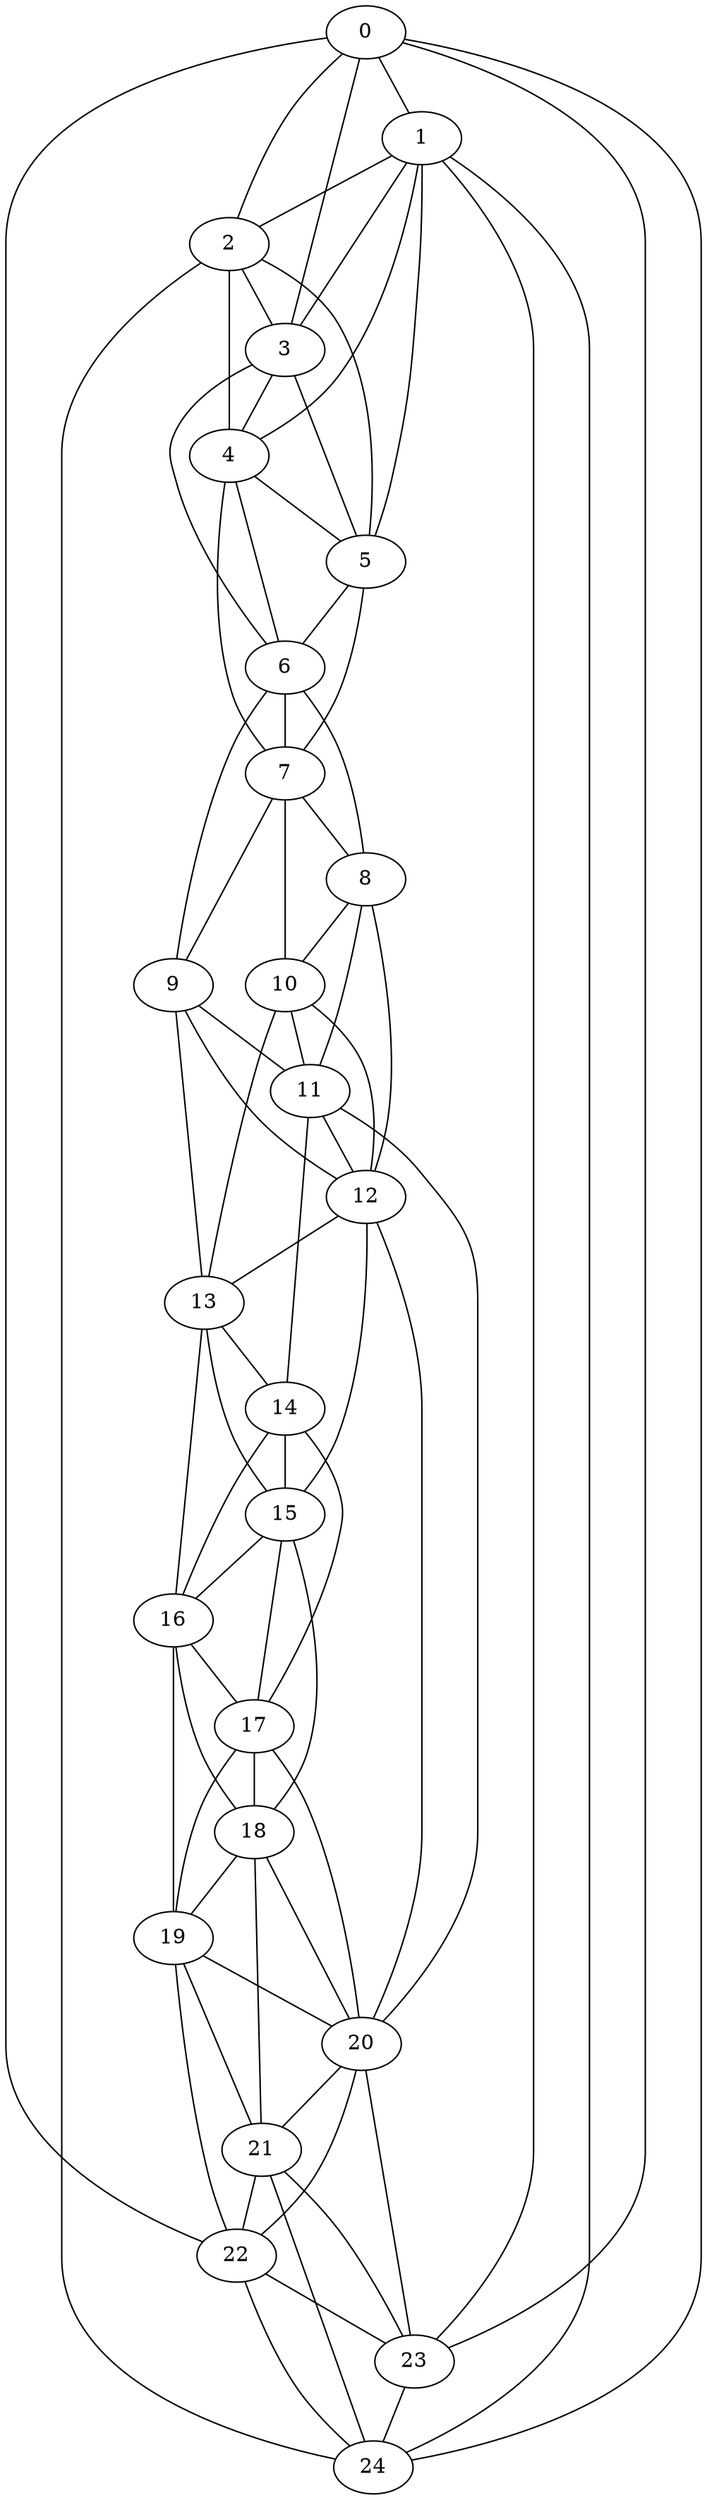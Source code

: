 strict graph "watts_strogatz_graph(25,6,0.1)" {
0;
1;
2;
3;
4;
5;
6;
7;
8;
9;
10;
11;
12;
13;
14;
15;
16;
17;
18;
19;
20;
21;
22;
23;
24;
0 -- 1  [is_available=True, prob="0.0602835461427"];
0 -- 2  [is_available=True, prob="0.900031427496"];
0 -- 3  [is_available=True, prob="0.678052063492"];
0 -- 22  [is_available=True, prob="1.0"];
0 -- 23  [is_available=True, prob="0.119631728556"];
0 -- 24  [is_available=True, prob="0.777440977985"];
1 -- 2  [is_available=True, prob="1.0"];
1 -- 3  [is_available=True, prob="0.376105833088"];
1 -- 4  [is_available=True, prob="0.169361088731"];
1 -- 5  [is_available=True, prob="0.870102771615"];
1 -- 23  [is_available=True, prob="0.363734119049"];
1 -- 24  [is_available=True, prob="0.922708440837"];
2 -- 3  [is_available=True, prob="1.0"];
2 -- 4  [is_available=True, prob="0.000938664811694"];
2 -- 5  [is_available=True, prob="0.946714551155"];
2 -- 24  [is_available=True, prob="1.0"];
3 -- 4  [is_available=True, prob="0.385558669503"];
3 -- 5  [is_available=True, prob="0.834943746112"];
3 -- 6  [is_available=True, prob="0.602918244334"];
4 -- 5  [is_available=True, prob="0.769561606938"];
4 -- 6  [is_available=True, prob="0.827803595748"];
4 -- 7  [is_available=True, prob="0.451062974597"];
5 -- 6  [is_available=True, prob="0.743167396144"];
5 -- 7  [is_available=True, prob="1.0"];
6 -- 7  [is_available=True, prob="0.820694070637"];
6 -- 8  [is_available=True, prob="0.591385597255"];
6 -- 9  [is_available=True, prob="1.0"];
7 -- 8  [is_available=True, prob="1.0"];
7 -- 9  [is_available=True, prob="0.472713266649"];
7 -- 10  [is_available=True, prob="0.51575672175"];
8 -- 10  [is_available=True, prob="0.387939624197"];
8 -- 11  [is_available=True, prob="1.0"];
8 -- 12  [is_available=True, prob="0.140383931635"];
9 -- 11  [is_available=True, prob="0.27032172416"];
9 -- 12  [is_available=True, prob="0.679419741582"];
9 -- 13  [is_available=True, prob="0.544560374355"];
10 -- 11  [is_available=True, prob="1.0"];
10 -- 12  [is_available=True, prob="0.77392406949"];
10 -- 13  [is_available=True, prob="0.657071427175"];
11 -- 12  [is_available=True, prob="0.000144368710758"];
11 -- 14  [is_available=True, prob="1.0"];
11 -- 20  [is_available=True, prob="0.783799864439"];
12 -- 13  [is_available=True, prob="0.266422943987"];
12 -- 15  [is_available=True, prob="0.258954251326"];
12 -- 20  [is_available=True, prob="0.223545949423"];
13 -- 14  [is_available=True, prob="1.0"];
13 -- 15  [is_available=True, prob="1.0"];
13 -- 16  [is_available=True, prob="0.555482660296"];
14 -- 15  [is_available=True, prob="0.965518278615"];
14 -- 16  [is_available=True, prob="0.993341193382"];
14 -- 17  [is_available=True, prob="1.0"];
15 -- 16  [is_available=True, prob="0.915038954375"];
15 -- 17  [is_available=True, prob="1.0"];
15 -- 18  [is_available=True, prob="0.369473125816"];
16 -- 17  [is_available=True, prob="0.192725856607"];
16 -- 18  [is_available=True, prob="0.270178531638"];
16 -- 19  [is_available=True, prob="0.182400471802"];
17 -- 18  [is_available=True, prob="0.280221273595"];
17 -- 19  [is_available=True, prob="0.878958988244"];
17 -- 20  [is_available=True, prob="0.270521369916"];
18 -- 19  [is_available=True, prob="0.227823586968"];
18 -- 20  [is_available=True, prob="0.389314609259"];
18 -- 21  [is_available=True, prob="0.280788820791"];
19 -- 20  [is_available=True, prob="0.125242655563"];
19 -- 21  [is_available=True, prob="1.0"];
19 -- 22  [is_available=True, prob="1.0"];
20 -- 21  [is_available=True, prob="0.690827661273"];
20 -- 22  [is_available=True, prob="0.231453439513"];
20 -- 23  [is_available=True, prob="1.0"];
21 -- 22  [is_available=True, prob="0.704780427305"];
21 -- 23  [is_available=True, prob="0.310017874609"];
21 -- 24  [is_available=True, prob="1.0"];
22 -- 23  [is_available=True, prob="0.168637393256"];
22 -- 24  [is_available=True, prob="0.789351184446"];
23 -- 24  [is_available=True, prob="1.0"];
}
